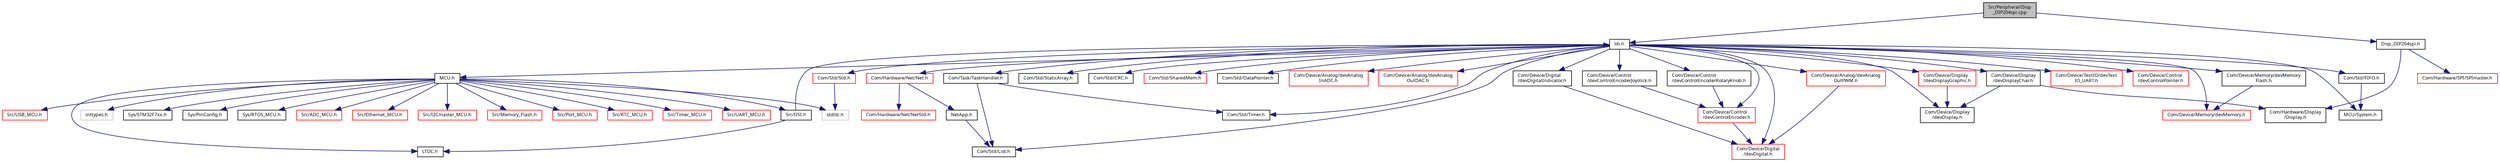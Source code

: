 digraph "Src/Peripheral/Disp_DIP204spi.cpp"
{
  edge [fontname="Sans",fontsize="8",labelfontname="Sans",labelfontsize="8"];
  node [fontname="Sans",fontsize="8",shape=record];
  Node1 [label="Src/Peripheral/Disp\l_DIP204spi.cpp",height=0.2,width=0.4,color="black", fillcolor="grey75", style="filled", fontcolor="black"];
  Node1 -> Node2 [color="midnightblue",fontsize="8",style="solid",fontname="Sans"];
  Node2 [label="lib.h",height=0.2,width=0.4,color="black", fillcolor="white", style="filled",URL="$lib_8h.html",tooltip="Library main include file. "];
  Node2 -> Node3 [color="midnightblue",fontsize="8",style="solid",fontname="Sans"];
  Node3 [label="MCU/System.h",height=0.2,width=0.4,color="black", fillcolor="white", style="filled",URL="$_system_8h.html"];
  Node2 -> Node4 [color="midnightblue",fontsize="8",style="solid",fontname="Sans"];
  Node4 [label="MCU.h",height=0.2,width=0.4,color="black", fillcolor="white", style="filled",URL="$_m_c_u_8h_source.html"];
  Node4 -> Node5 [color="midnightblue",fontsize="8",style="solid",fontname="Sans"];
  Node5 [label="inttypes.h",height=0.2,width=0.4,color="grey75", fillcolor="white", style="filled"];
  Node4 -> Node6 [color="midnightblue",fontsize="8",style="solid",fontname="Sans"];
  Node6 [label="stdlib.h",height=0.2,width=0.4,color="grey75", fillcolor="white", style="filled"];
  Node4 -> Node7 [color="midnightblue",fontsize="8",style="solid",fontname="Sans"];
  Node7 [label="Sys/STM32F7xx.h",height=0.2,width=0.4,color="black", fillcolor="white", style="filled",URL="$stm32f7xx_8h.html",tooltip="CMSIS STM32F7xx Device Peripheral Access Layer Header File. "];
  Node4 -> Node8 [color="midnightblue",fontsize="8",style="solid",fontname="Sans"];
  Node8 [label="Sys/PinConfig.h",height=0.2,width=0.4,color="black", fillcolor="white", style="filled",URL="$_pin_config_8h.html"];
  Node4 -> Node9 [color="midnightblue",fontsize="8",style="solid",fontname="Sans"];
  Node9 [label="Sys/RTOS_MCU.h",height=0.2,width=0.4,color="black", fillcolor="white", style="filled",URL="$_r_t_o_s___m_c_u_8h.html"];
  Node4 -> Node10 [color="midnightblue",fontsize="8",style="solid",fontname="Sans"];
  Node10 [label="Src/ADC_MCU.h",height=0.2,width=0.4,color="red", fillcolor="white", style="filled",URL="$_a_d_c___m_c_u_8h.html"];
  Node4 -> Node11 [color="midnightblue",fontsize="8",style="solid",fontname="Sans"];
  Node11 [label="Src/DSI.h",height=0.2,width=0.4,color="black", fillcolor="white", style="filled",URL="$_d_s_i_8h.html"];
  Node11 -> Node2 [color="midnightblue",fontsize="8",style="solid",fontname="Sans"];
  Node11 -> Node12 [color="midnightblue",fontsize="8",style="solid",fontname="Sans"];
  Node12 [label="LTDC.h",height=0.2,width=0.4,color="black", fillcolor="white", style="filled",URL="$_l_t_d_c_8h.html"];
  Node4 -> Node13 [color="midnightblue",fontsize="8",style="solid",fontname="Sans"];
  Node13 [label="Src/Ethernet_MCU.h",height=0.2,width=0.4,color="red", fillcolor="white", style="filled",URL="$_ethernet___m_c_u_8h_source.html"];
  Node4 -> Node14 [color="midnightblue",fontsize="8",style="solid",fontname="Sans"];
  Node14 [label="Src/I2Cmaster_MCU.h",height=0.2,width=0.4,color="red", fillcolor="white", style="filled",URL="$_i2_cmaster___m_c_u_8h.html"];
  Node4 -> Node12 [color="midnightblue",fontsize="8",style="solid",fontname="Sans"];
  Node4 -> Node15 [color="midnightblue",fontsize="8",style="solid",fontname="Sans"];
  Node15 [label="Src/Memory_Flash.h",height=0.2,width=0.4,color="red", fillcolor="white", style="filled",URL="$_memory___flash_8h.html"];
  Node4 -> Node16 [color="midnightblue",fontsize="8",style="solid",fontname="Sans"];
  Node16 [label="Src/Port_MCU.h",height=0.2,width=0.4,color="red", fillcolor="white", style="filled",URL="$_port___m_c_u_8h.html"];
  Node4 -> Node17 [color="midnightblue",fontsize="8",style="solid",fontname="Sans"];
  Node17 [label="Src/RTC_MCU.h",height=0.2,width=0.4,color="red", fillcolor="white", style="filled",URL="$_r_t_c___m_c_u_8h.html"];
  Node4 -> Node18 [color="midnightblue",fontsize="8",style="solid",fontname="Sans"];
  Node18 [label="Src/Timer_MCU.h",height=0.2,width=0.4,color="red", fillcolor="white", style="filled",URL="$_timer___m_c_u_8h.html"];
  Node4 -> Node19 [color="midnightblue",fontsize="8",style="solid",fontname="Sans"];
  Node19 [label="Src/UART_MCU.h",height=0.2,width=0.4,color="red", fillcolor="white", style="filled",URL="$_u_a_r_t___m_c_u_8h.html"];
  Node4 -> Node20 [color="midnightblue",fontsize="8",style="solid",fontname="Sans"];
  Node20 [label="Src/USB_MCU.h",height=0.2,width=0.4,color="red", fillcolor="white", style="filled",URL="$_u_s_b___m_c_u_8h.html"];
  Node2 -> Node21 [color="midnightblue",fontsize="8",style="solid",fontname="Sans"];
  Node21 [label="Com/Hardware/Net/Net.h",height=0.2,width=0.4,color="red", fillcolor="white", style="filled",URL="$_net_8h.html"];
  Node21 -> Node22 [color="midnightblue",fontsize="8",style="solid",fontname="Sans"];
  Node22 [label="Com/Hardware/Net/NetStd.h",height=0.2,width=0.4,color="red", fillcolor="white", style="filled",URL="$_net_std_8h.html",tooltip="Standard include file. "];
  Node21 -> Node23 [color="midnightblue",fontsize="8",style="solid",fontname="Sans"];
  Node23 [label="NetApp.h",height=0.2,width=0.4,color="black", fillcolor="white", style="filled",URL="$_net_app_8h_source.html"];
  Node23 -> Node24 [color="midnightblue",fontsize="8",style="solid",fontname="Sans"];
  Node24 [label="Com/Std/List.h",height=0.2,width=0.4,color="black", fillcolor="white", style="filled",URL="$_list_8h.html"];
  Node2 -> Node25 [color="midnightblue",fontsize="8",style="solid",fontname="Sans"];
  Node25 [label="Com/Std/Std.h",height=0.2,width=0.4,color="red", fillcolor="white", style="filled",URL="$_std_8h.html",tooltip="Standard include file. "];
  Node25 -> Node6 [color="midnightblue",fontsize="8",style="solid",fontname="Sans"];
  Node2 -> Node26 [color="midnightblue",fontsize="8",style="solid",fontname="Sans"];
  Node26 [label="Com/Std/StaticArray.h",height=0.2,width=0.4,color="black", fillcolor="white", style="filled",URL="$_static_array_8h.html"];
  Node2 -> Node27 [color="midnightblue",fontsize="8",style="solid",fontname="Sans"];
  Node27 [label="Com/Std/CRC.h",height=0.2,width=0.4,color="black", fillcolor="white", style="filled",URL="$_c_r_c_8h.html"];
  Node2 -> Node24 [color="midnightblue",fontsize="8",style="solid",fontname="Sans"];
  Node2 -> Node28 [color="midnightblue",fontsize="8",style="solid",fontname="Sans"];
  Node28 [label="Com/Std/FIFO.h",height=0.2,width=0.4,color="black", fillcolor="white", style="filled",URL="$_fifo_8h.html"];
  Node28 -> Node3 [color="midnightblue",fontsize="8",style="solid",fontname="Sans"];
  Node2 -> Node29 [color="midnightblue",fontsize="8",style="solid",fontname="Sans"];
  Node29 [label="Com/Std/SharedMem.h",height=0.2,width=0.4,color="red", fillcolor="white", style="filled",URL="$_shared_mem_8h.html"];
  Node2 -> Node30 [color="midnightblue",fontsize="8",style="solid",fontname="Sans"];
  Node30 [label="Com/Std/DataPointer.h",height=0.2,width=0.4,color="black", fillcolor="white", style="filled",URL="$_data_pointer_8h.html"];
  Node2 -> Node31 [color="midnightblue",fontsize="8",style="solid",fontname="Sans"];
  Node31 [label="Com/Std/Timer.h",height=0.2,width=0.4,color="black", fillcolor="white", style="filled",URL="$_std_2_timer_8h.html"];
  Node2 -> Node32 [color="midnightblue",fontsize="8",style="solid",fontname="Sans"];
  Node32 [label="Com/Device/Analog/devAnalog\lInADC.h",height=0.2,width=0.4,color="red", fillcolor="white", style="filled",URL="$dev_analog_in_a_d_c_8h.html"];
  Node2 -> Node33 [color="midnightblue",fontsize="8",style="solid",fontname="Sans"];
  Node33 [label="Com/Device/Analog/devAnalog\lOutDAC.h",height=0.2,width=0.4,color="red", fillcolor="white", style="filled",URL="$dev_analog_out_d_a_c_8h.html"];
  Node2 -> Node34 [color="midnightblue",fontsize="8",style="solid",fontname="Sans"];
  Node34 [label="Com/Device/Analog/devAnalog\lOutPWM.h",height=0.2,width=0.4,color="red", fillcolor="white", style="filled",URL="$dev_analog_out_p_w_m_8h.html"];
  Node34 -> Node35 [color="midnightblue",fontsize="8",style="solid",fontname="Sans"];
  Node35 [label="Com/Device/Digital\l/devDigital.h",height=0.2,width=0.4,color="red", fillcolor="white", style="filled",URL="$dev_digital_8h.html"];
  Node2 -> Node35 [color="midnightblue",fontsize="8",style="solid",fontname="Sans"];
  Node2 -> Node36 [color="midnightblue",fontsize="8",style="solid",fontname="Sans"];
  Node36 [label="Com/Device/Digital\l/devDigitalIndicator.h",height=0.2,width=0.4,color="black", fillcolor="white", style="filled",URL="$dev_digital_indicator_8h.html"];
  Node36 -> Node35 [color="midnightblue",fontsize="8",style="solid",fontname="Sans"];
  Node2 -> Node37 [color="midnightblue",fontsize="8",style="solid",fontname="Sans"];
  Node37 [label="Com/Device/Display\l/devDisplay.h",height=0.2,width=0.4,color="black", fillcolor="white", style="filled",URL="$dev_display_8h.html"];
  Node2 -> Node38 [color="midnightblue",fontsize="8",style="solid",fontname="Sans"];
  Node38 [label="Com/Device/Display\l/devDisplayChar.h",height=0.2,width=0.4,color="black", fillcolor="white", style="filled",URL="$dev_display_char_8h.html"];
  Node38 -> Node39 [color="midnightblue",fontsize="8",style="solid",fontname="Sans"];
  Node39 [label="Com/Hardware/Display\l/Display.h",height=0.2,width=0.4,color="black", fillcolor="white", style="filled",URL="$_display_8h.html"];
  Node38 -> Node37 [color="midnightblue",fontsize="8",style="solid",fontname="Sans"];
  Node2 -> Node40 [color="midnightblue",fontsize="8",style="solid",fontname="Sans"];
  Node40 [label="Com/Device/Display\l/devDisplayGraphic.h",height=0.2,width=0.4,color="red", fillcolor="white", style="filled",URL="$dev_display_graphic_8h.html"];
  Node40 -> Node37 [color="midnightblue",fontsize="8",style="solid",fontname="Sans"];
  Node2 -> Node41 [color="midnightblue",fontsize="8",style="solid",fontname="Sans"];
  Node41 [label="Com/Device/Memory/devMemory.h",height=0.2,width=0.4,color="red", fillcolor="white", style="filled",URL="$dev_memory_8h.html"];
  Node2 -> Node42 [color="midnightblue",fontsize="8",style="solid",fontname="Sans"];
  Node42 [label="Com/Device/Memory/devMemory\lFlash.h",height=0.2,width=0.4,color="black", fillcolor="white", style="filled",URL="$dev_memory_flash_8h.html"];
  Node42 -> Node41 [color="midnightblue",fontsize="8",style="solid",fontname="Sans"];
  Node2 -> Node43 [color="midnightblue",fontsize="8",style="solid",fontname="Sans"];
  Node43 [label="Com/Device/TextIO/devText\lIO_UART.h",height=0.2,width=0.4,color="red", fillcolor="white", style="filled",URL="$dev_text_i_o___u_a_r_t_8h.html"];
  Node2 -> Node44 [color="midnightblue",fontsize="8",style="solid",fontname="Sans"];
  Node44 [label="Com/Device/Control\l/devControlEncoder.h",height=0.2,width=0.4,color="red", fillcolor="white", style="filled",URL="$dev_control_encoder_8h.html"];
  Node44 -> Node35 [color="midnightblue",fontsize="8",style="solid",fontname="Sans"];
  Node2 -> Node45 [color="midnightblue",fontsize="8",style="solid",fontname="Sans"];
  Node45 [label="Com/Device/Control\l/devControlEncoderJoystick.h",height=0.2,width=0.4,color="black", fillcolor="white", style="filled",URL="$dev_control_encoder_joystick_8h.html"];
  Node45 -> Node44 [color="midnightblue",fontsize="8",style="solid",fontname="Sans"];
  Node2 -> Node46 [color="midnightblue",fontsize="8",style="solid",fontname="Sans"];
  Node46 [label="Com/Device/Control\l/devControlEncoderRotaryKnob.h",height=0.2,width=0.4,color="black", fillcolor="white", style="filled",URL="$dev_control_encoder_rotaryknob_8h.html"];
  Node46 -> Node44 [color="midnightblue",fontsize="8",style="solid",fontname="Sans"];
  Node2 -> Node47 [color="midnightblue",fontsize="8",style="solid",fontname="Sans"];
  Node47 [label="Com/Device/Control\l/devControlPointer.h",height=0.2,width=0.4,color="red", fillcolor="white", style="filled",URL="$dev_control_pointer_8h.html"];
  Node2 -> Node48 [color="midnightblue",fontsize="8",style="solid",fontname="Sans"];
  Node48 [label="Com/Task/TaskHandler.h",height=0.2,width=0.4,color="black", fillcolor="white", style="filled",URL="$_task_handler_8h.html"];
  Node48 -> Node24 [color="midnightblue",fontsize="8",style="solid",fontname="Sans"];
  Node48 -> Node31 [color="midnightblue",fontsize="8",style="solid",fontname="Sans"];
  Node1 -> Node49 [color="midnightblue",fontsize="8",style="solid",fontname="Sans"];
  Node49 [label="Disp_DIP204spi.h",height=0.2,width=0.4,color="black", fillcolor="white", style="filled",URL="$_disp___d_i_p204spi_8h.html"];
  Node49 -> Node50 [color="midnightblue",fontsize="8",style="solid",fontname="Sans"];
  Node50 [label="Com/Hardware/SPI/SPImaster.h",height=0.2,width=0.4,color="red", fillcolor="white", style="filled",URL="$_s_p_imaster_8h.html"];
  Node49 -> Node39 [color="midnightblue",fontsize="8",style="solid",fontname="Sans"];
}

